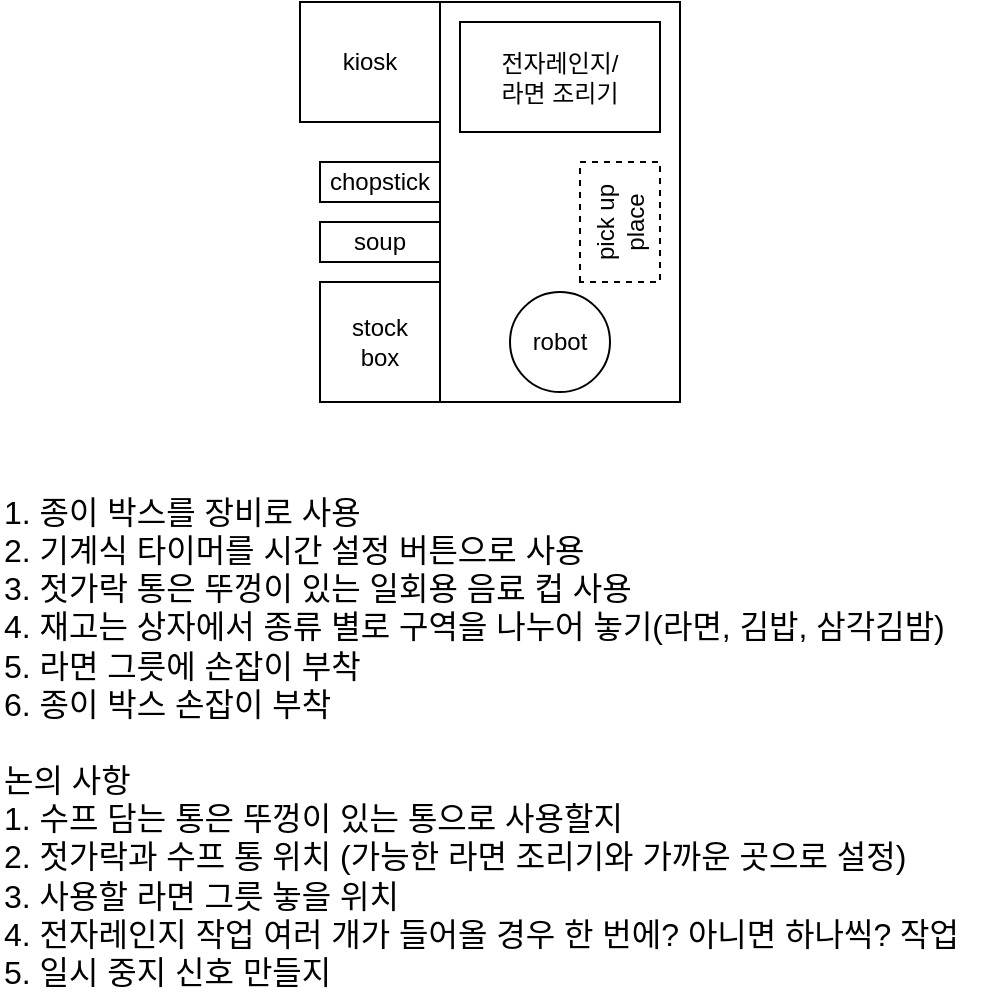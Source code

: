 <mxfile version="27.1.1">
  <diagram name="페이지-1" id="869TAq7w0iF64Up1xduG">
    <mxGraphModel dx="1356" dy="798" grid="0" gridSize="10" guides="1" tooltips="1" connect="1" arrows="1" fold="1" page="1" pageScale="1" pageWidth="827" pageHeight="1169" background="none" math="0" shadow="0">
      <root>
        <mxCell id="0" />
        <mxCell id="1" parent="0" />
        <mxCell id="CBOG6V6WhHE5vNU7nuMv-1" value="" style="rounded=0;whiteSpace=wrap;html=1;" parent="1" vertex="1">
          <mxGeometry x="360" y="280" width="120" height="200" as="geometry" />
        </mxCell>
        <mxCell id="CBOG6V6WhHE5vNU7nuMv-3" value="&lt;font style=&quot;vertical-align: inherit;&quot;&gt;&lt;font style=&quot;vertical-align: inherit;&quot;&gt;&lt;font style=&quot;vertical-align: inherit;&quot;&gt;&lt;font style=&quot;vertical-align: inherit;&quot;&gt;kiosk&lt;/font&gt;&lt;/font&gt;&lt;/font&gt;&lt;/font&gt;" style="rounded=0;whiteSpace=wrap;html=1;" parent="1" vertex="1">
          <mxGeometry x="290" y="280" width="70" height="60" as="geometry" />
        </mxCell>
        <mxCell id="CBOG6V6WhHE5vNU7nuMv-4" value="stock&lt;br&gt;box" style="whiteSpace=wrap;html=1;aspect=fixed;" parent="1" vertex="1">
          <mxGeometry x="300" y="420" width="60" height="60" as="geometry" />
        </mxCell>
        <mxCell id="CBOG6V6WhHE5vNU7nuMv-5" value="&lt;font style=&quot;vertical-align: inherit;&quot;&gt;&lt;font style=&quot;vertical-align: inherit;&quot;&gt;&lt;font style=&quot;vertical-align: inherit;&quot;&gt;&lt;font style=&quot;vertical-align: inherit;&quot;&gt;&lt;font style=&quot;vertical-align: inherit;&quot;&gt;&lt;font style=&quot;vertical-align: inherit;&quot;&gt;전자레인지/&lt;/font&gt;&lt;/font&gt;&lt;/font&gt;&lt;/font&gt;&lt;/font&gt;&lt;/font&gt;&lt;div&gt;&lt;font style=&quot;vertical-align: inherit;&quot;&gt;&lt;font style=&quot;vertical-align: inherit;&quot;&gt;&lt;font style=&quot;vertical-align: inherit;&quot;&gt;&lt;font style=&quot;vertical-align: inherit;&quot;&gt;&lt;font style=&quot;vertical-align: inherit;&quot;&gt;&lt;font style=&quot;vertical-align: inherit;&quot;&gt;&lt;font style=&quot;vertical-align: inherit;&quot;&gt;&lt;font style=&quot;vertical-align: inherit;&quot;&gt;라면 조리기&lt;/font&gt;&lt;/font&gt;&lt;/font&gt;&lt;/font&gt;&lt;/font&gt;&lt;/font&gt;&lt;/font&gt;&lt;/font&gt;&lt;/div&gt;" style="rounded=0;whiteSpace=wrap;html=1;" parent="1" vertex="1">
          <mxGeometry x="370" y="290" width="100" height="55" as="geometry" />
        </mxCell>
        <mxCell id="CBOG6V6WhHE5vNU7nuMv-6" value="&lt;font style=&quot;vertical-align: inherit;&quot;&gt;&lt;font style=&quot;vertical-align: inherit;&quot;&gt;robot&lt;/font&gt;&lt;/font&gt;" style="ellipse;whiteSpace=wrap;html=1;aspect=fixed;" parent="1" vertex="1">
          <mxGeometry x="395" y="425" width="50" height="50" as="geometry" />
        </mxCell>
        <mxCell id="CBOG6V6WhHE5vNU7nuMv-9" value="chopstick" style="rounded=0;whiteSpace=wrap;html=1;" parent="1" vertex="1">
          <mxGeometry x="300" y="360" width="60" height="20" as="geometry" />
        </mxCell>
        <mxCell id="CBOG6V6WhHE5vNU7nuMv-10" value="soup" style="rounded=0;whiteSpace=wrap;html=1;" parent="1" vertex="1">
          <mxGeometry x="300" y="390" width="60" height="20" as="geometry" />
        </mxCell>
        <mxCell id="CBOG6V6WhHE5vNU7nuMv-12" value="1. 종이 박스를 장비로 사용&lt;div&gt;2. 기계식 타이머를 시간 설정 버튼으로 사용&lt;/div&gt;&lt;div&gt;3.&amp;nbsp;&lt;span style=&quot;background-color: transparent; color: light-dark(rgb(0, 0, 0), rgb(255, 255, 255));&quot;&gt;젓가락 통은 뚜껑이 있는 일회용 음료 컵 사용&lt;/span&gt;&lt;/div&gt;&lt;div&gt;4. 재고는&amp;nbsp;&lt;span style=&quot;background-color: transparent; color: light-dark(rgb(0, 0, 0), rgb(255, 255, 255));&quot;&gt;상자에서&lt;/span&gt;&lt;span style=&quot;background-color: transparent; color: light-dark(rgb(0, 0, 0), rgb(255, 255, 255));&quot;&gt;&amp;nbsp;종류 별로 구역을 나누어 놓기(라면, 김밥, 삼각김밤)&lt;/span&gt;&lt;/div&gt;&lt;div&gt;&lt;span style=&quot;background-color: transparent; color: light-dark(rgb(0, 0, 0), rgb(255, 255, 255));&quot;&gt;5. 라면 그릇에 손잡이 부착&lt;/span&gt;&lt;/div&gt;&lt;div&gt;&lt;span style=&quot;background-color: transparent; color: light-dark(rgb(0, 0, 0), rgb(255, 255, 255));&quot;&gt;6. 종이 박스 손잡이 부착&lt;/span&gt;&lt;/div&gt;&lt;div&gt;&lt;span style=&quot;background-color: transparent; color: light-dark(rgb(0, 0, 0), rgb(255, 255, 255));&quot;&gt;&lt;br&gt;&lt;/span&gt;&lt;/div&gt;&lt;div&gt;논의 사항&lt;/div&gt;&lt;div&gt;1.&amp;nbsp;&lt;span style=&quot;background-color: transparent; color: light-dark(rgb(0, 0, 0), rgb(255, 255, 255));&quot;&gt;수프 담는 통은 뚜껑이 있는 통으로 사용할지&lt;/span&gt;&lt;/div&gt;&lt;div&gt;&lt;span style=&quot;background-color: transparent; color: light-dark(rgb(0, 0, 0), rgb(255, 255, 255));&quot;&gt;2.&amp;nbsp;&lt;/span&gt;&lt;span style=&quot;background-color: transparent; color: light-dark(rgb(0, 0, 0), rgb(255, 255, 255));&quot;&gt;젓가락과 수프 통 위치 (가능한 라면 조리기와 가까운 곳으로 설정)&lt;/span&gt;&lt;/div&gt;&lt;div&gt;&lt;span style=&quot;background-color: transparent; color: light-dark(rgb(0, 0, 0), rgb(255, 255, 255));&quot;&gt;3. 사용할&amp;nbsp;&lt;/span&gt;&lt;span style=&quot;background-color: transparent; color: light-dark(rgb(0, 0, 0), rgb(255, 255, 255));&quot;&gt;라면 그릇 놓을 위치&lt;/span&gt;&lt;/div&gt;&lt;div&gt;&lt;span style=&quot;background-color: transparent; color: light-dark(rgb(0, 0, 0), rgb(255, 255, 255));&quot;&gt;4.&amp;nbsp;&lt;/span&gt;&lt;span style=&quot;background-color: transparent; color: light-dark(rgb(0, 0, 0), rgb(255, 255, 255));&quot;&gt;전자레인지 작업 여러 개가 들어올 경우 한 번에? 아니면 하나씩? 작업&lt;/span&gt;&lt;/div&gt;&lt;div&gt;&lt;span style=&quot;background-color: transparent; color: light-dark(rgb(0, 0, 0), rgb(255, 255, 255));&quot;&gt;5. 일시 중지 신호 만들지&lt;/span&gt;&lt;/div&gt;" style="text;html=1;align=left;verticalAlign=middle;resizable=0;points=[];autosize=1;strokeColor=none;fillColor=none;fontSize=16;" parent="1" vertex="1">
          <mxGeometry x="140" y="520" width="500" height="260" as="geometry" />
        </mxCell>
        <mxCell id="CBOG6V6WhHE5vNU7nuMv-13" value="pick up place" style="rounded=0;whiteSpace=wrap;html=1;dashed=1;rotation=-90;" parent="1" vertex="1">
          <mxGeometry x="420" y="370" width="60" height="40" as="geometry" />
        </mxCell>
      </root>
    </mxGraphModel>
  </diagram>
</mxfile>
